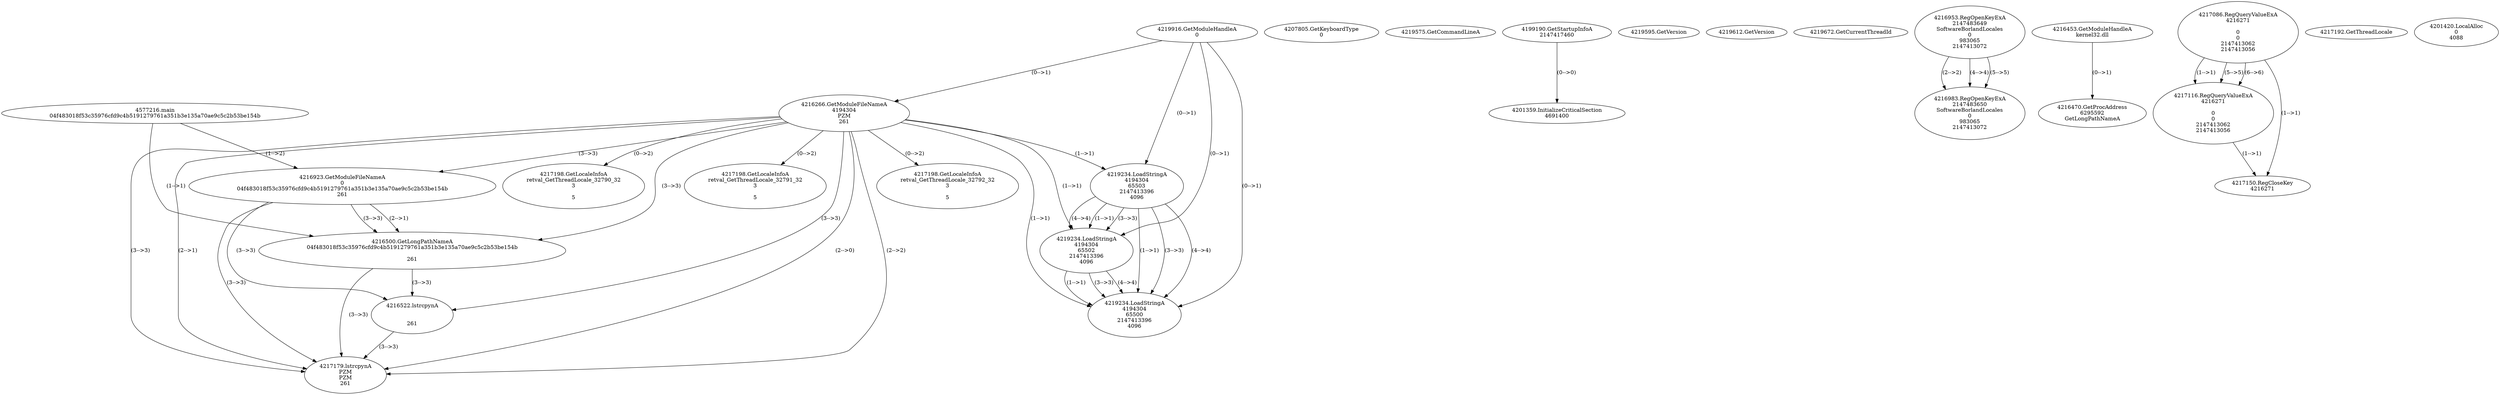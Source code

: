 // Global SCDG with merge call
digraph {
	0 [label="4577216.main
04f483018f53c35976cfd9c4b5191279761a351b3e135a70ae9c5c2b53be154b"]
	1 [label="4219916.GetModuleHandleA
0"]
	2 [label="4207805.GetKeyboardType
0"]
	3 [label="4219575.GetCommandLineA
"]
	4 [label="4199190.GetStartupInfoA
2147417460"]
	5 [label="4219595.GetVersion
"]
	6 [label="4219612.GetVersion
"]
	7 [label="4219672.GetCurrentThreadId
"]
	8 [label="4216266.GetModuleFileNameA
4194304
PZM
261"]
	1 -> 8 [label="(0-->1)"]
	9 [label="4216923.GetModuleFileNameA
0
04f483018f53c35976cfd9c4b5191279761a351b3e135a70ae9c5c2b53be154b
261"]
	0 -> 9 [label="(1-->2)"]
	8 -> 9 [label="(3-->3)"]
	10 [label="4216953.RegOpenKeyExA
2147483649
Software\Borland\Locales
0
983065
2147413072"]
	11 [label="4216983.RegOpenKeyExA
2147483650
Software\Borland\Locales
0
983065
2147413072"]
	10 -> 11 [label="(2-->2)"]
	10 -> 11 [label="(4-->4)"]
	10 -> 11 [label="(5-->5)"]
	12 [label="4216453.GetModuleHandleA
kernel32.dll"]
	13 [label="4216470.GetProcAddress
6295592
GetLongPathNameA"]
	12 -> 13 [label="(0-->1)"]
	14 [label="4216500.GetLongPathNameA
04f483018f53c35976cfd9c4b5191279761a351b3e135a70ae9c5c2b53be154b

261"]
	0 -> 14 [label="(1-->1)"]
	9 -> 14 [label="(2-->1)"]
	8 -> 14 [label="(3-->3)"]
	9 -> 14 [label="(3-->3)"]
	15 [label="4216522.lstrcpynA


261"]
	8 -> 15 [label="(3-->3)"]
	9 -> 15 [label="(3-->3)"]
	14 -> 15 [label="(3-->3)"]
	16 [label="4217086.RegQueryValueExA
4216271

0
0
2147413062
2147413056"]
	17 [label="4217116.RegQueryValueExA
4216271

0
0
2147413062
2147413056"]
	16 -> 17 [label="(1-->1)"]
	16 -> 17 [label="(5-->5)"]
	16 -> 17 [label="(6-->6)"]
	18 [label="4217150.RegCloseKey
4216271"]
	16 -> 18 [label="(1-->1)"]
	17 -> 18 [label="(1-->1)"]
	19 [label="4217179.lstrcpynA
PZM
PZM
261"]
	8 -> 19 [label="(2-->1)"]
	8 -> 19 [label="(2-->2)"]
	8 -> 19 [label="(3-->3)"]
	9 -> 19 [label="(3-->3)"]
	14 -> 19 [label="(3-->3)"]
	15 -> 19 [label="(3-->3)"]
	8 -> 19 [label="(2-->0)"]
	20 [label="4217192.GetThreadLocale
"]
	21 [label="4217198.GetLocaleInfoA
retval_GetThreadLocale_32792_32
3

5"]
	8 -> 21 [label="(0-->2)"]
	22 [label="4219234.LoadStringA
4194304
65503
2147413396
4096"]
	1 -> 22 [label="(0-->1)"]
	8 -> 22 [label="(1-->1)"]
	23 [label="4201359.InitializeCriticalSection
4691400"]
	4 -> 23 [label="(0-->0)"]
	24 [label="4201420.LocalAlloc
0
4088"]
	25 [label="4217198.GetLocaleInfoA
retval_GetThreadLocale_32790_32
3

5"]
	8 -> 25 [label="(0-->2)"]
	26 [label="4219234.LoadStringA
4194304
65502
2147413396
4096"]
	1 -> 26 [label="(0-->1)"]
	8 -> 26 [label="(1-->1)"]
	22 -> 26 [label="(1-->1)"]
	22 -> 26 [label="(3-->3)"]
	22 -> 26 [label="(4-->4)"]
	27 [label="4219234.LoadStringA
4194304
65500
2147413396
4096"]
	1 -> 27 [label="(0-->1)"]
	8 -> 27 [label="(1-->1)"]
	22 -> 27 [label="(1-->1)"]
	26 -> 27 [label="(1-->1)"]
	22 -> 27 [label="(3-->3)"]
	26 -> 27 [label="(3-->3)"]
	22 -> 27 [label="(4-->4)"]
	26 -> 27 [label="(4-->4)"]
	28 [label="4217198.GetLocaleInfoA
retval_GetThreadLocale_32791_32
3

5"]
	8 -> 28 [label="(0-->2)"]
}
